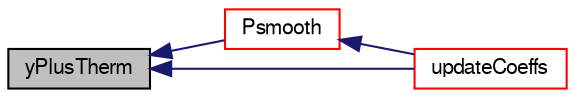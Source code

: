 digraph "yPlusTherm"
{
  bgcolor="transparent";
  edge [fontname="FreeSans",fontsize="10",labelfontname="FreeSans",labelfontsize="10"];
  node [fontname="FreeSans",fontsize="10",shape=record];
  rankdir="LR";
  Node472 [label="yPlusTherm",height=0.2,width=0.4,color="black", fillcolor="grey75", style="filled", fontcolor="black"];
  Node472 -> Node473 [dir="back",color="midnightblue",fontsize="10",style="solid",fontname="FreeSans"];
  Node473 [label="Psmooth",height=0.2,width=0.4,color="red",URL="$a30950.html#aa2cd0fd71a8a64cec37c28fa850d0ecd",tooltip="`P&#39; function "];
  Node473 -> Node478 [dir="back",color="midnightblue",fontsize="10",style="solid",fontname="FreeSans"];
  Node478 [label="updateCoeffs",height=0.2,width=0.4,color="red",URL="$a30950.html#a7e24eafac629d3733181cd942d4c902f",tooltip="Update the coefficients associated with the patch field. "];
  Node472 -> Node478 [dir="back",color="midnightblue",fontsize="10",style="solid",fontname="FreeSans"];
}
